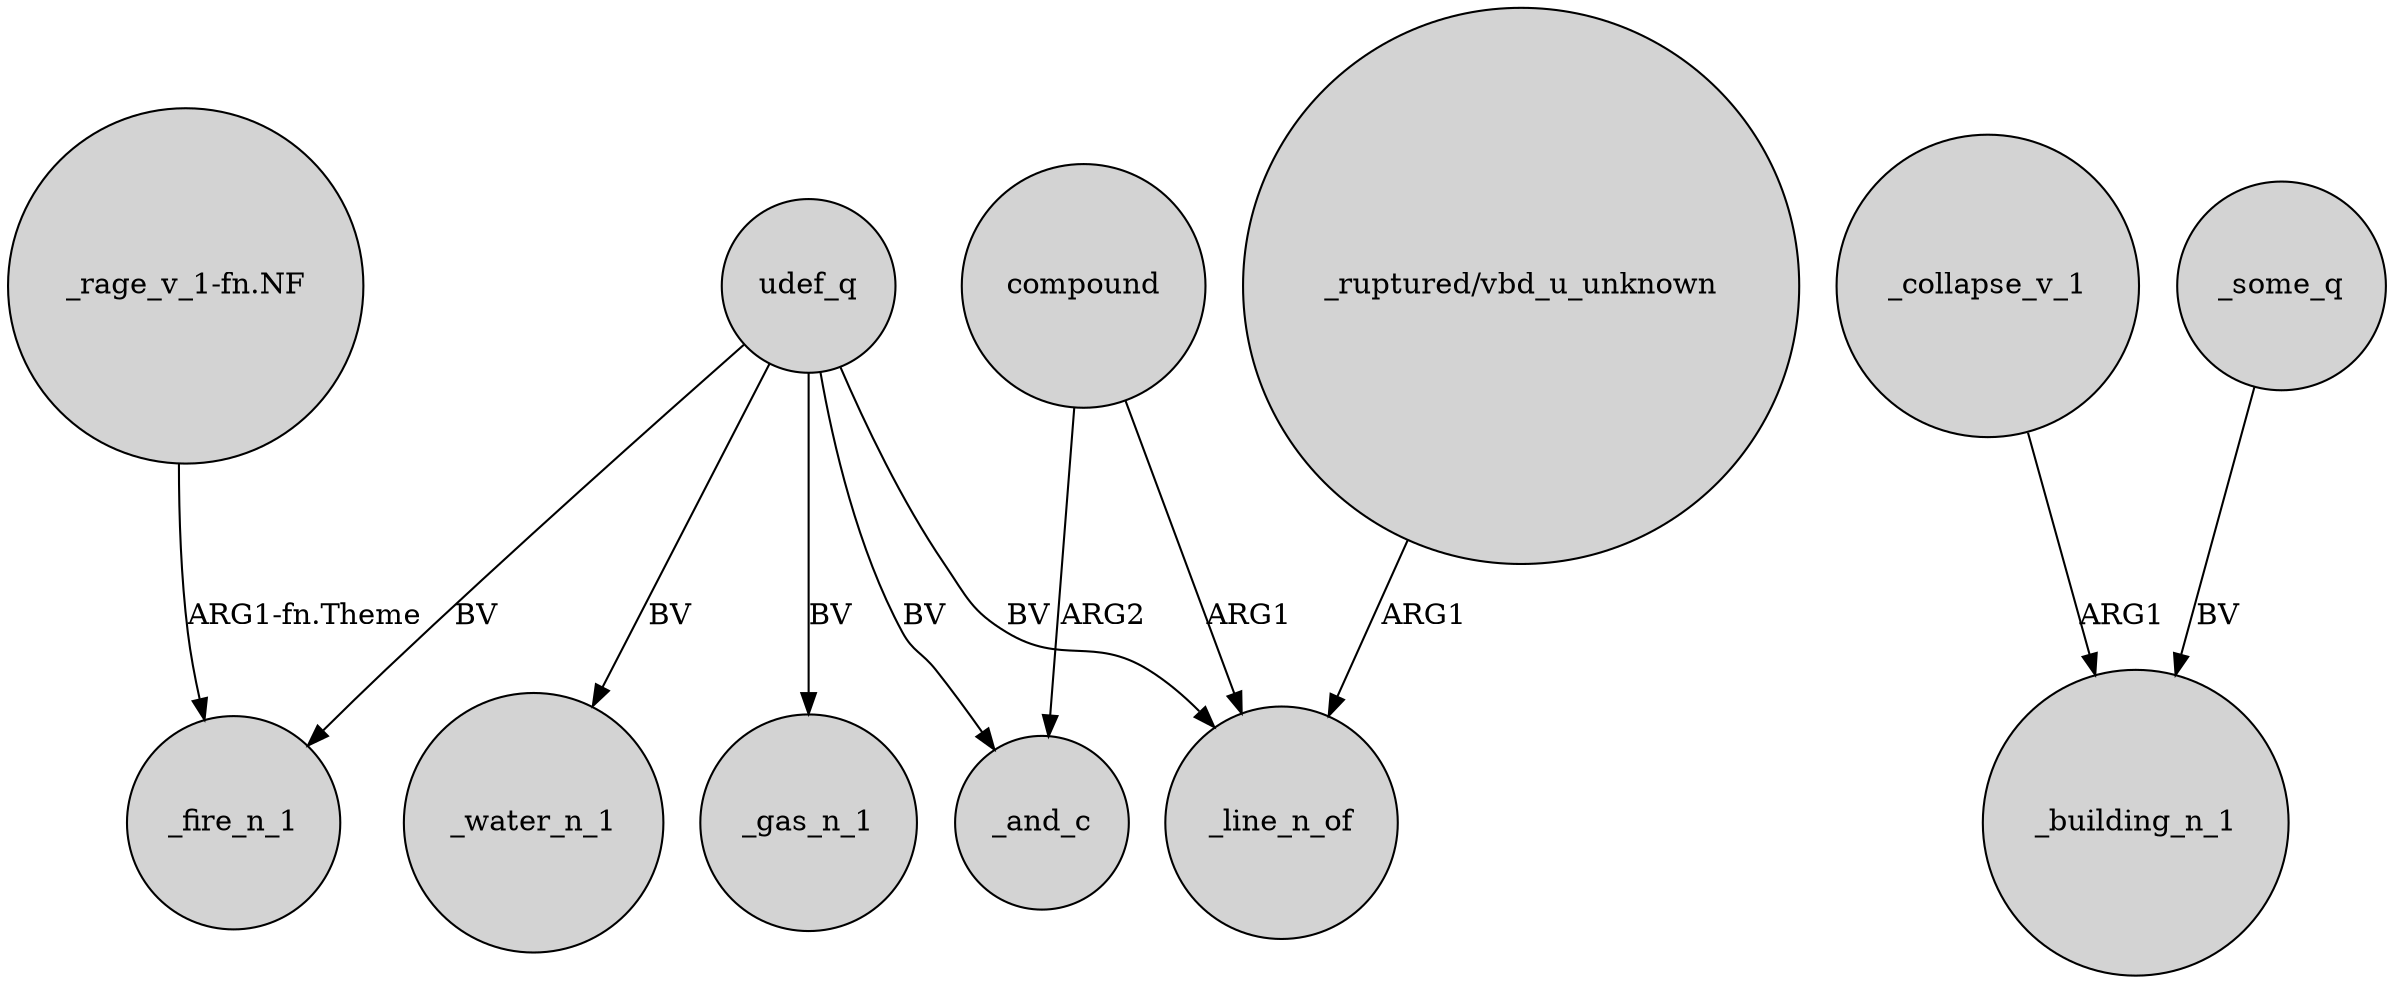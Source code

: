 digraph {
	node [shape=circle style=filled]
	"_rage_v_1-fn.NF" -> _fire_n_1 [label="ARG1-fn.Theme"]
	compound -> _and_c [label=ARG2]
	compound -> _line_n_of [label=ARG1]
	"_ruptured/vbd_u_unknown" -> _line_n_of [label=ARG1]
	udef_q -> _water_n_1 [label=BV]
	udef_q -> _fire_n_1 [label=BV]
	udef_q -> _line_n_of [label=BV]
	_collapse_v_1 -> _building_n_1 [label=ARG1]
	udef_q -> _and_c [label=BV]
	_some_q -> _building_n_1 [label=BV]
	udef_q -> _gas_n_1 [label=BV]
}
